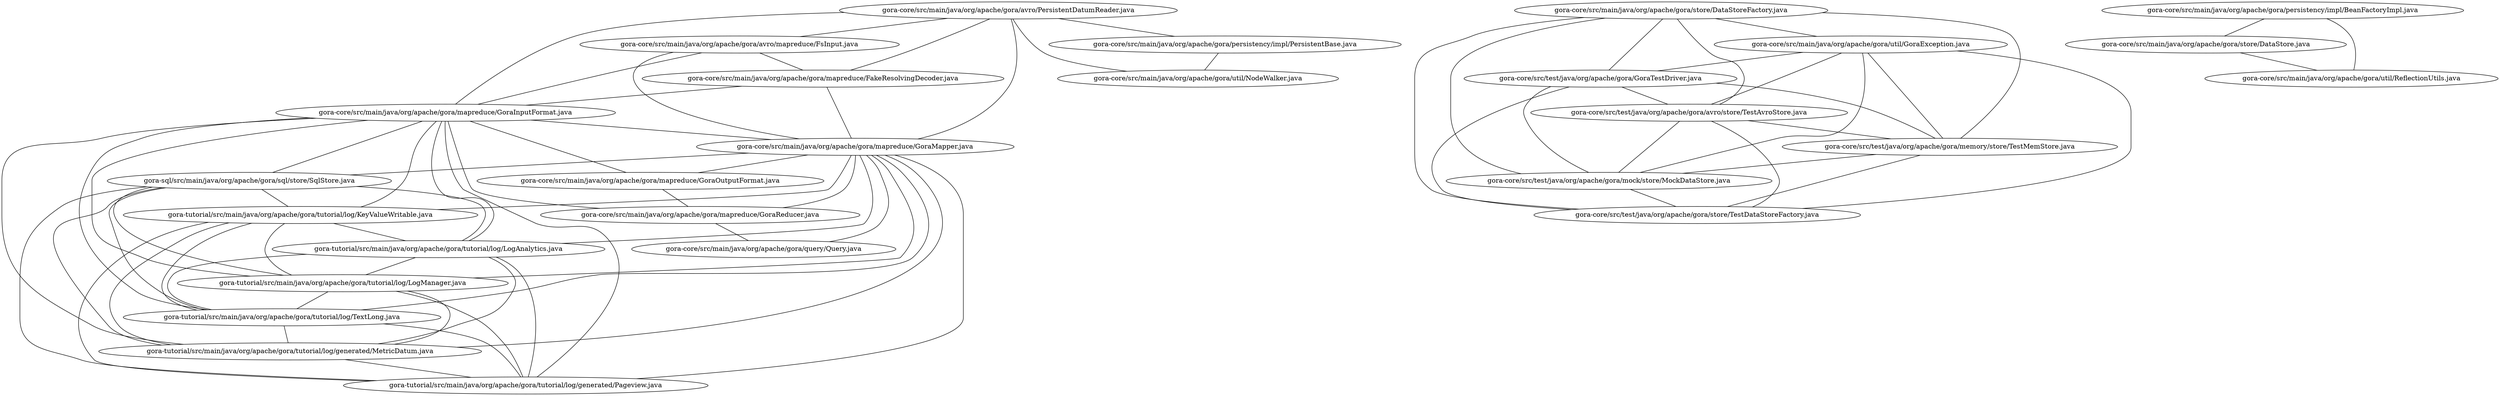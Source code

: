 strict graph G {
  1 [ label="gora-core/src/main/java/org/apache/gora/mapreduce/GoraMapper.java" owner="2211bc45-ed67-4061-b38e-ffffcc55dddd" creator="2211bc45-ed67-4061-b38e-ffffcc55dddd" dev1="2211bc45-ed67-4061-b38e-ffffcc55dddd;2" package="org.apache.gora.mapreduce" dev2="ae34e039-3edd-48a8-b3de-a6cf6da1ef90;2" ];
  2 [ label="gora-core/src/main/java/org/apache/gora/mapreduce/GoraReducer.java" owner="2211bc45-ed67-4061-b38e-ffffcc55dddd" creator="2211bc45-ed67-4061-b38e-ffffcc55dddd" dev1="2211bc45-ed67-4061-b38e-ffffcc55dddd;1" package="org.apache.gora.mapreduce" dev2="ae34e039-3edd-48a8-b3de-a6cf6da1ef90;1" ];
  3 [ label="gora-core/src/main/java/org/apache/gora/query/Query.java" owner="2211bc45-ed67-4061-b38e-ffffcc55dddd" creator="2211bc45-ed67-4061-b38e-ffffcc55dddd" dev1="2211bc45-ed67-4061-b38e-ffffcc55dddd;1" package="org.apache.gora.query" ];
  4 [ label="gora-core/src/main/java/org/apache/gora/avro/PersistentDatumReader.java" owner="2211bc45-ed67-4061-b38e-ffffcc55dddd" creator="ae34e039-3edd-48a8-b3de-a6cf6da1ef90" dev1="2211bc45-ed67-4061-b38e-ffffcc55dddd;1" package="org.apache.gora.avro" dev2="ae34e039-3edd-48a8-b3de-a6cf6da1ef90;1" ];
  5 [ label="gora-core/src/main/java/org/apache/gora/persistency/impl/PersistentBase.java" owner="ae34e039-3edd-48a8-b3de-a6cf6da1ef90" creator="ae34e039-3edd-48a8-b3de-a6cf6da1ef90" dev1="ae34e039-3edd-48a8-b3de-a6cf6da1ef90;1" package="org.apache.gora.persistency" ];
  6 [ label="gora-core/src/main/java/org/apache/gora/util/NodeWalker.java" owner="ae34e039-3edd-48a8-b3de-a6cf6da1ef90" creator="ae34e039-3edd-48a8-b3de-a6cf6da1ef90" dev1="ae34e039-3edd-48a8-b3de-a6cf6da1ef90;1" package="org.apache.gora.util" ];
  7 [ label="gora-core/src/main/java/org/apache/gora/avro/mapreduce/FsInput.java" owner="2211bc45-ed67-4061-b38e-ffffcc55dddd" creator="2211bc45-ed67-4061-b38e-ffffcc55dddd" dev1="2211bc45-ed67-4061-b38e-ffffcc55dddd;1" package="org.apache.gora.avro" ];
  8 [ label="gora-core/src/main/java/org/apache/gora/mapreduce/FakeResolvingDecoder.java" owner="2211bc45-ed67-4061-b38e-ffffcc55dddd" creator="2211bc45-ed67-4061-b38e-ffffcc55dddd" dev1="2211bc45-ed67-4061-b38e-ffffcc55dddd;1" package="org.apache.gora.mapreduce" ];
  9 [ label="gora-core/src/main/java/org/apache/gora/mapreduce/GoraInputFormat.java" owner="ae34e039-3edd-48a8-b3de-a6cf6da1ef90" creator="2211bc45-ed67-4061-b38e-ffffcc55dddd" dev1="2211bc45-ed67-4061-b38e-ffffcc55dddd;1" package="org.apache.gora.mapreduce" dev2="ae34e039-3edd-48a8-b3de-a6cf6da1ef90;2" ];
  10 [ label="gora-core/src/main/java/org/apache/gora/mapreduce/GoraOutputFormat.java" owner="ae34e039-3edd-48a8-b3de-a6cf6da1ef90" creator="ae34e039-3edd-48a8-b3de-a6cf6da1ef90" dev1="ae34e039-3edd-48a8-b3de-a6cf6da1ef90;1" package="org.apache.gora.mapreduce" ];
  11 [ label="gora-core/src/main/java/org/apache/gora/store/DataStoreFactory.java" owner="ae34e039-3edd-48a8-b3de-a6cf6da1ef90" creator="ae34e039-3edd-48a8-b3de-a6cf6da1ef90" dev1="ae34e039-3edd-48a8-b3de-a6cf6da1ef90;1" package="org.apache.gora.store" ];
  12 [ label="gora-core/src/main/java/org/apache/gora/util/GoraException.java" owner="ae34e039-3edd-48a8-b3de-a6cf6da1ef90" creator="ae34e039-3edd-48a8-b3de-a6cf6da1ef90" dev1="ae34e039-3edd-48a8-b3de-a6cf6da1ef90;1" package="org.apache.gora.util" ];
  13 [ label="gora-core/src/test/java/org/apache/gora/GoraTestDriver.java" owner="ae34e039-3edd-48a8-b3de-a6cf6da1ef90" creator="ae34e039-3edd-48a8-b3de-a6cf6da1ef90" dev1="ae34e039-3edd-48a8-b3de-a6cf6da1ef90;1" package="org.apache.gora" ];
  14 [ label="gora-core/src/test/java/org/apache/gora/avro/store/TestAvroStore.java" owner="ae34e039-3edd-48a8-b3de-a6cf6da1ef90" creator="ae34e039-3edd-48a8-b3de-a6cf6da1ef90" dev1="ae34e039-3edd-48a8-b3de-a6cf6da1ef90;1" package="org.apache.gora.avro" ];
  15 [ label="gora-core/src/test/java/org/apache/gora/memory/store/TestMemStore.java" owner="ae34e039-3edd-48a8-b3de-a6cf6da1ef90" creator="ae34e039-3edd-48a8-b3de-a6cf6da1ef90" dev1="ae34e039-3edd-48a8-b3de-a6cf6da1ef90;1" package="org.apache.gora.memory" ];
  16 [ label="gora-core/src/test/java/org/apache/gora/mock/store/MockDataStore.java" owner="ae34e039-3edd-48a8-b3de-a6cf6da1ef90" creator="ae34e039-3edd-48a8-b3de-a6cf6da1ef90" dev1="ae34e039-3edd-48a8-b3de-a6cf6da1ef90;1" package="org.apache.gora.mock" ];
  17 [ label="gora-core/src/test/java/org/apache/gora/store/TestDataStoreFactory.java" owner="ae34e039-3edd-48a8-b3de-a6cf6da1ef90" creator="ae34e039-3edd-48a8-b3de-a6cf6da1ef90" dev1="ae34e039-3edd-48a8-b3de-a6cf6da1ef90;1" package="org.apache.gora.store" ];
  18 [ label="gora-core/src/main/java/org/apache/gora/persistency/impl/BeanFactoryImpl.java" owner="ae34e039-3edd-48a8-b3de-a6cf6da1ef90" creator="ae34e039-3edd-48a8-b3de-a6cf6da1ef90" dev1="ae34e039-3edd-48a8-b3de-a6cf6da1ef90;1" package="org.apache.gora.persistency" ];
  19 [ label="gora-core/src/main/java/org/apache/gora/store/DataStore.java" owner="ae34e039-3edd-48a8-b3de-a6cf6da1ef90" creator="ae34e039-3edd-48a8-b3de-a6cf6da1ef90" dev1="ae34e039-3edd-48a8-b3de-a6cf6da1ef90;1" package="org.apache.gora.store" ];
  20 [ label="gora-core/src/main/java/org/apache/gora/util/ReflectionUtils.java" owner="ae34e039-3edd-48a8-b3de-a6cf6da1ef90" creator="ae34e039-3edd-48a8-b3de-a6cf6da1ef90" dev1="ae34e039-3edd-48a8-b3de-a6cf6da1ef90;1" package="org.apache.gora.util" ];
  21 [ label="gora-sql/src/main/java/org/apache/gora/sql/store/SqlStore.java" owner="ae34e039-3edd-48a8-b3de-a6cf6da1ef90" creator="ae34e039-3edd-48a8-b3de-a6cf6da1ef90" dev1="ae34e039-3edd-48a8-b3de-a6cf6da1ef90;1" package="org.apache.gora.sql" ];
  22 [ label="gora-tutorial/src/main/java/org/apache/gora/tutorial/log/KeyValueWritable.java" owner="ae34e039-3edd-48a8-b3de-a6cf6da1ef90" creator="ae34e039-3edd-48a8-b3de-a6cf6da1ef90" dev1="ae34e039-3edd-48a8-b3de-a6cf6da1ef90;1" package="org.apache.gora.tutorial" ];
  23 [ label="gora-tutorial/src/main/java/org/apache/gora/tutorial/log/LogAnalytics.java" owner="ae34e039-3edd-48a8-b3de-a6cf6da1ef90" creator="ae34e039-3edd-48a8-b3de-a6cf6da1ef90" dev1="ae34e039-3edd-48a8-b3de-a6cf6da1ef90;1" package="org.apache.gora.tutorial" ];
  24 [ label="gora-tutorial/src/main/java/org/apache/gora/tutorial/log/LogManager.java" owner="ae34e039-3edd-48a8-b3de-a6cf6da1ef90" creator="ae34e039-3edd-48a8-b3de-a6cf6da1ef90" dev1="ae34e039-3edd-48a8-b3de-a6cf6da1ef90;1" package="org.apache.gora.tutorial" ];
  25 [ label="gora-tutorial/src/main/java/org/apache/gora/tutorial/log/TextLong.java" owner="ae34e039-3edd-48a8-b3de-a6cf6da1ef90" creator="ae34e039-3edd-48a8-b3de-a6cf6da1ef90" dev1="ae34e039-3edd-48a8-b3de-a6cf6da1ef90;1" package="org.apache.gora.tutorial" ];
  26 [ label="gora-tutorial/src/main/java/org/apache/gora/tutorial/log/generated/MetricDatum.java" owner="ae34e039-3edd-48a8-b3de-a6cf6da1ef90" creator="ae34e039-3edd-48a8-b3de-a6cf6da1ef90" dev1="ae34e039-3edd-48a8-b3de-a6cf6da1ef90;1" package="org.apache.gora.tutorial" ];
  27 [ label="gora-tutorial/src/main/java/org/apache/gora/tutorial/log/generated/Pageview.java" owner="ae34e039-3edd-48a8-b3de-a6cf6da1ef90" creator="ae34e039-3edd-48a8-b3de-a6cf6da1ef90" dev1="ae34e039-3edd-48a8-b3de-a6cf6da1ef90;1" package="org.apache.gora.tutorial" ];
  1 -- 2 [ weight="2.0" ];
  1 -- 3 [ weight="1.0" ];
  2 -- 3 [ weight="1.0" ];
  4 -- 5 [ weight="1.0" ];
  4 -- 6 [ weight="1.0" ];
  5 -- 6 [ weight="1.0" ];
  4 -- 7 [ weight="1.0" ];
  4 -- 8 [ weight="1.0" ];
  4 -- 9 [ weight="1.0" ];
  4 -- 1 [ weight="1.0" ];
  7 -- 8 [ weight="1.0" ];
  7 -- 9 [ weight="1.0" ];
  7 -- 1 [ weight="1.0" ];
  8 -- 9 [ weight="1.0" ];
  8 -- 1 [ weight="1.0" ];
  9 -- 1 [ weight="3.0" ];
  9 -- 10 [ weight="1.0" ];
  9 -- 2 [ weight="1.0" ];
  1 -- 10 [ weight="1.0" ];
  10 -- 2 [ weight="1.0" ];
  11 -- 12 [ weight="1.0" ];
  11 -- 13 [ weight="1.0" ];
  11 -- 14 [ weight="1.0" ];
  11 -- 15 [ weight="1.0" ];
  11 -- 16 [ weight="1.0" ];
  11 -- 17 [ weight="1.0" ];
  12 -- 13 [ weight="1.0" ];
  12 -- 14 [ weight="1.0" ];
  12 -- 15 [ weight="1.0" ];
  12 -- 16 [ weight="1.0" ];
  12 -- 17 [ weight="1.0" ];
  13 -- 14 [ weight="1.0" ];
  13 -- 15 [ weight="1.0" ];
  13 -- 16 [ weight="1.0" ];
  13 -- 17 [ weight="1.0" ];
  14 -- 15 [ weight="1.0" ];
  14 -- 16 [ weight="1.0" ];
  14 -- 17 [ weight="1.0" ];
  15 -- 16 [ weight="1.0" ];
  15 -- 17 [ weight="1.0" ];
  16 -- 17 [ weight="1.0" ];
  18 -- 19 [ weight="1.0" ];
  18 -- 20 [ weight="1.0" ];
  19 -- 20 [ weight="1.0" ];
  9 -- 21 [ weight="1.0" ];
  9 -- 22 [ weight="1.0" ];
  9 -- 23 [ weight="1.0" ];
  9 -- 24 [ weight="1.0" ];
  9 -- 25 [ weight="1.0" ];
  9 -- 26 [ weight="1.0" ];
  9 -- 27 [ weight="1.0" ];
  1 -- 21 [ weight="1.0" ];
  1 -- 22 [ weight="1.0" ];
  1 -- 23 [ weight="1.0" ];
  1 -- 24 [ weight="1.0" ];
  1 -- 25 [ weight="1.0" ];
  1 -- 26 [ weight="1.0" ];
  1 -- 27 [ weight="1.0" ];
  21 -- 22 [ weight="1.0" ];
  21 -- 23 [ weight="1.0" ];
  21 -- 24 [ weight="1.0" ];
  21 -- 25 [ weight="1.0" ];
  21 -- 26 [ weight="1.0" ];
  21 -- 27 [ weight="1.0" ];
  22 -- 23 [ weight="1.0" ];
  22 -- 24 [ weight="1.0" ];
  22 -- 25 [ weight="1.0" ];
  22 -- 26 [ weight="1.0" ];
  22 -- 27 [ weight="1.0" ];
  23 -- 24 [ weight="1.0" ];
  23 -- 25 [ weight="1.0" ];
  23 -- 26 [ weight="1.0" ];
  23 -- 27 [ weight="1.0" ];
  24 -- 25 [ weight="1.0" ];
  24 -- 26 [ weight="1.0" ];
  24 -- 27 [ weight="1.0" ];
  25 -- 26 [ weight="1.0" ];
  25 -- 27 [ weight="1.0" ];
  26 -- 27 [ weight="1.0" ];
}
